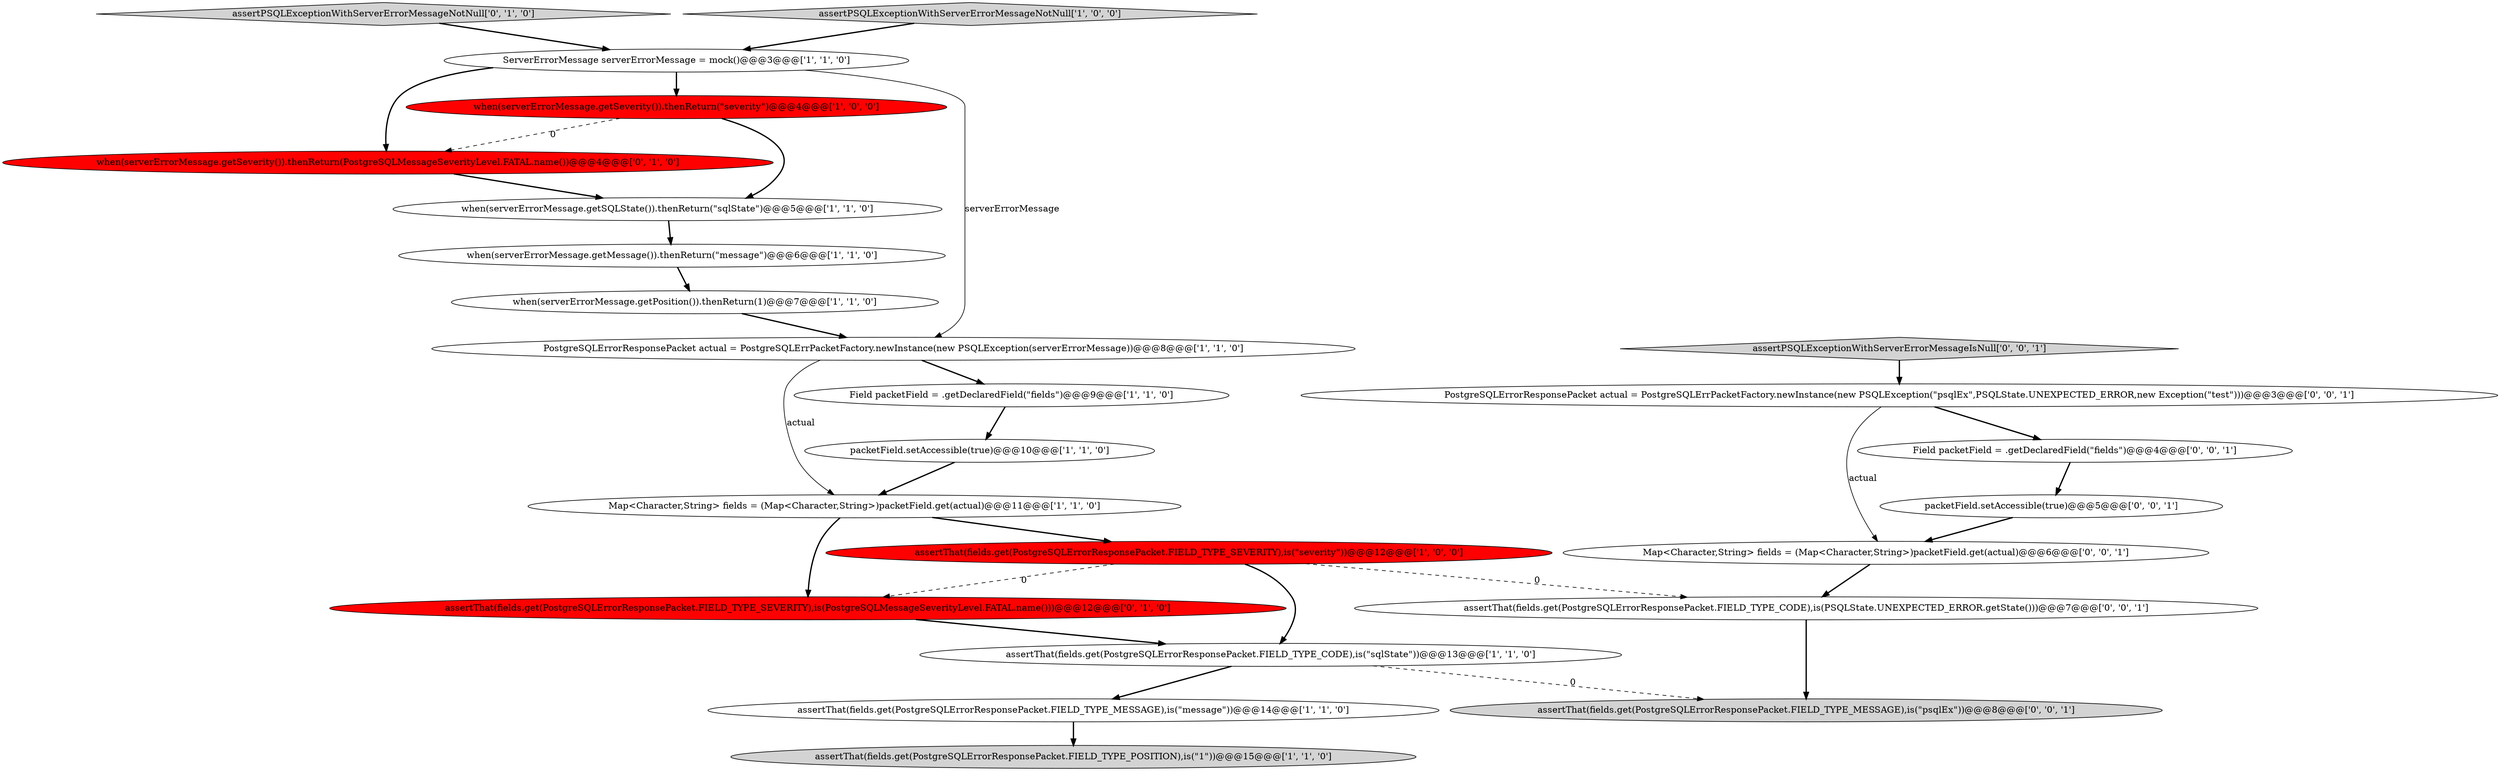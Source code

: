 digraph {
11 [style = filled, label = "packetField.setAccessible(true)@@@10@@@['1', '1', '0']", fillcolor = white, shape = ellipse image = "AAA0AAABBB1BBB"];
12 [style = filled, label = "when(serverErrorMessage.getPosition()).thenReturn(1)@@@7@@@['1', '1', '0']", fillcolor = white, shape = ellipse image = "AAA0AAABBB1BBB"];
20 [style = filled, label = "PostgreSQLErrorResponsePacket actual = PostgreSQLErrPacketFactory.newInstance(new PSQLException(\"psqlEx\",PSQLState.UNEXPECTED_ERROR,new Exception(\"test\")))@@@3@@@['0', '0', '1']", fillcolor = white, shape = ellipse image = "AAA0AAABBB3BBB"];
9 [style = filled, label = "assertThat(fields.get(PostgreSQLErrorResponsePacket.FIELD_TYPE_POSITION),is(\"1\"))@@@15@@@['1', '1', '0']", fillcolor = lightgray, shape = ellipse image = "AAA0AAABBB1BBB"];
14 [style = filled, label = "assertThat(fields.get(PostgreSQLErrorResponsePacket.FIELD_TYPE_SEVERITY),is(PostgreSQLMessageSeverityLevel.FATAL.name()))@@@12@@@['0', '1', '0']", fillcolor = red, shape = ellipse image = "AAA1AAABBB2BBB"];
16 [style = filled, label = "when(serverErrorMessage.getSeverity()).thenReturn(PostgreSQLMessageSeverityLevel.FATAL.name())@@@4@@@['0', '1', '0']", fillcolor = red, shape = ellipse image = "AAA1AAABBB2BBB"];
8 [style = filled, label = "assertThat(fields.get(PostgreSQLErrorResponsePacket.FIELD_TYPE_MESSAGE),is(\"message\"))@@@14@@@['1', '1', '0']", fillcolor = white, shape = ellipse image = "AAA0AAABBB1BBB"];
3 [style = filled, label = "when(serverErrorMessage.getSeverity()).thenReturn(\"severity\")@@@4@@@['1', '0', '0']", fillcolor = red, shape = ellipse image = "AAA1AAABBB1BBB"];
5 [style = filled, label = "when(serverErrorMessage.getMessage()).thenReturn(\"message\")@@@6@@@['1', '1', '0']", fillcolor = white, shape = ellipse image = "AAA0AAABBB1BBB"];
1 [style = filled, label = "PostgreSQLErrorResponsePacket actual = PostgreSQLErrPacketFactory.newInstance(new PSQLException(serverErrorMessage))@@@8@@@['1', '1', '0']", fillcolor = white, shape = ellipse image = "AAA0AAABBB1BBB"];
6 [style = filled, label = "Map<Character,String> fields = (Map<Character,String>)packetField.get(actual)@@@11@@@['1', '1', '0']", fillcolor = white, shape = ellipse image = "AAA0AAABBB1BBB"];
23 [style = filled, label = "assertPSQLExceptionWithServerErrorMessageIsNull['0', '0', '1']", fillcolor = lightgray, shape = diamond image = "AAA0AAABBB3BBB"];
15 [style = filled, label = "assertPSQLExceptionWithServerErrorMessageNotNull['0', '1', '0']", fillcolor = lightgray, shape = diamond image = "AAA0AAABBB2BBB"];
19 [style = filled, label = "assertThat(fields.get(PostgreSQLErrorResponsePacket.FIELD_TYPE_MESSAGE),is(\"psqlEx\"))@@@8@@@['0', '0', '1']", fillcolor = lightgray, shape = ellipse image = "AAA0AAABBB3BBB"];
10 [style = filled, label = "Field packetField = .getDeclaredField(\"fields\")@@@9@@@['1', '1', '0']", fillcolor = white, shape = ellipse image = "AAA0AAABBB1BBB"];
7 [style = filled, label = "assertThat(fields.get(PostgreSQLErrorResponsePacket.FIELD_TYPE_SEVERITY),is(\"severity\"))@@@12@@@['1', '0', '0']", fillcolor = red, shape = ellipse image = "AAA1AAABBB1BBB"];
21 [style = filled, label = "packetField.setAccessible(true)@@@5@@@['0', '0', '1']", fillcolor = white, shape = ellipse image = "AAA0AAABBB3BBB"];
4 [style = filled, label = "ServerErrorMessage serverErrorMessage = mock()@@@3@@@['1', '1', '0']", fillcolor = white, shape = ellipse image = "AAA0AAABBB1BBB"];
13 [style = filled, label = "when(serverErrorMessage.getSQLState()).thenReturn(\"sqlState\")@@@5@@@['1', '1', '0']", fillcolor = white, shape = ellipse image = "AAA0AAABBB1BBB"];
0 [style = filled, label = "assertThat(fields.get(PostgreSQLErrorResponsePacket.FIELD_TYPE_CODE),is(\"sqlState\"))@@@13@@@['1', '1', '0']", fillcolor = white, shape = ellipse image = "AAA0AAABBB1BBB"];
17 [style = filled, label = "Field packetField = .getDeclaredField(\"fields\")@@@4@@@['0', '0', '1']", fillcolor = white, shape = ellipse image = "AAA0AAABBB3BBB"];
18 [style = filled, label = "assertThat(fields.get(PostgreSQLErrorResponsePacket.FIELD_TYPE_CODE),is(PSQLState.UNEXPECTED_ERROR.getState()))@@@7@@@['0', '0', '1']", fillcolor = white, shape = ellipse image = "AAA0AAABBB3BBB"];
2 [style = filled, label = "assertPSQLExceptionWithServerErrorMessageNotNull['1', '0', '0']", fillcolor = lightgray, shape = diamond image = "AAA0AAABBB1BBB"];
22 [style = filled, label = "Map<Character,String> fields = (Map<Character,String>)packetField.get(actual)@@@6@@@['0', '0', '1']", fillcolor = white, shape = ellipse image = "AAA0AAABBB3BBB"];
4->3 [style = bold, label=""];
16->13 [style = bold, label=""];
23->20 [style = bold, label=""];
20->17 [style = bold, label=""];
7->18 [style = dashed, label="0"];
20->22 [style = solid, label="actual"];
7->14 [style = dashed, label="0"];
0->19 [style = dashed, label="0"];
11->6 [style = bold, label=""];
3->16 [style = dashed, label="0"];
18->19 [style = bold, label=""];
7->0 [style = bold, label=""];
4->1 [style = solid, label="serverErrorMessage"];
12->1 [style = bold, label=""];
2->4 [style = bold, label=""];
6->14 [style = bold, label=""];
22->18 [style = bold, label=""];
14->0 [style = bold, label=""];
5->12 [style = bold, label=""];
21->22 [style = bold, label=""];
1->6 [style = solid, label="actual"];
15->4 [style = bold, label=""];
0->8 [style = bold, label=""];
8->9 [style = bold, label=""];
13->5 [style = bold, label=""];
3->13 [style = bold, label=""];
6->7 [style = bold, label=""];
1->10 [style = bold, label=""];
17->21 [style = bold, label=""];
4->16 [style = bold, label=""];
10->11 [style = bold, label=""];
}
